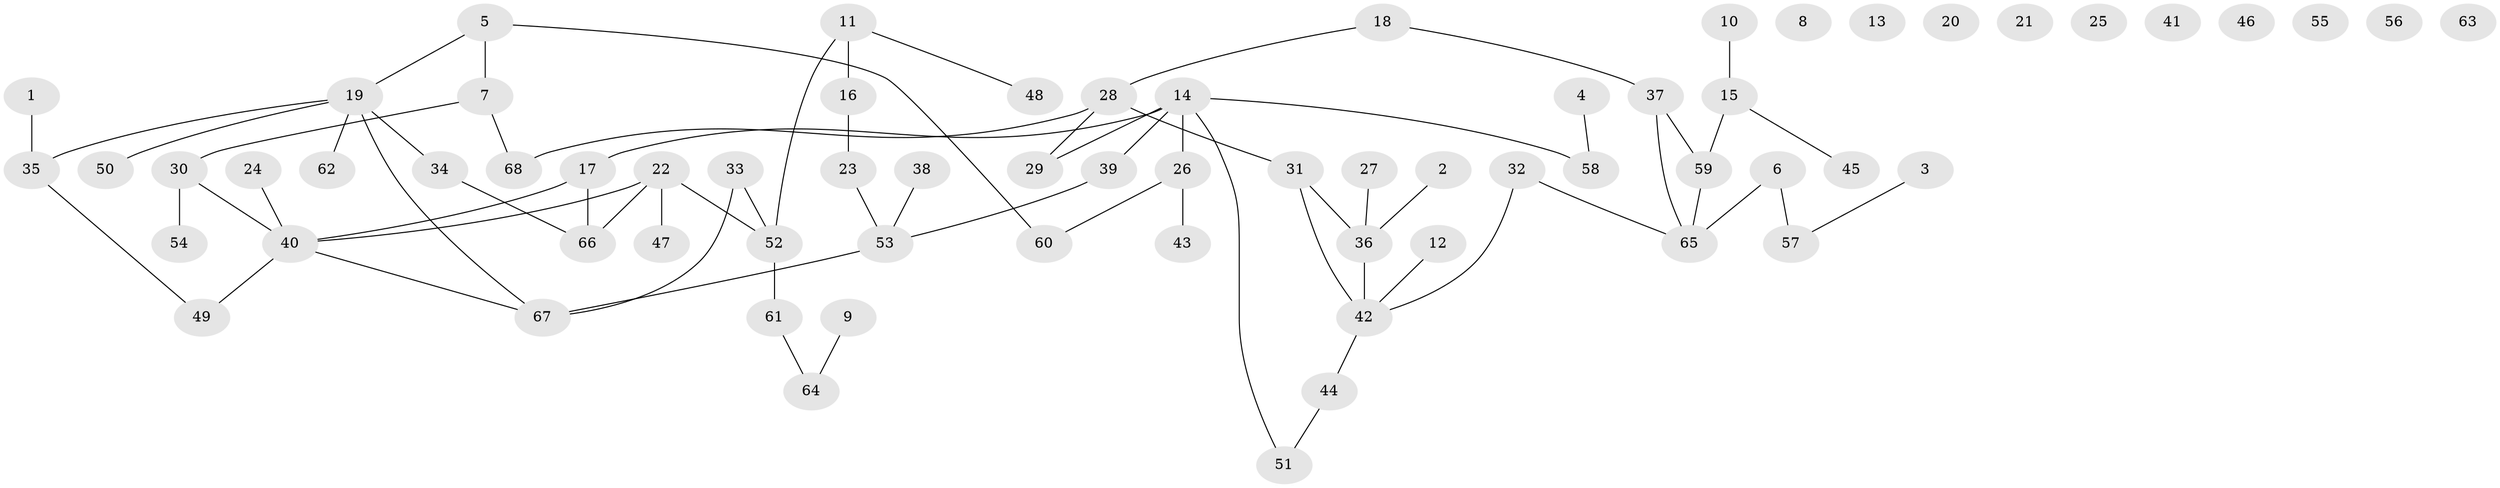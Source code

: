 // Generated by graph-tools (version 1.1) at 2025/00/03/09/25 03:00:41]
// undirected, 68 vertices, 70 edges
graph export_dot {
graph [start="1"]
  node [color=gray90,style=filled];
  1;
  2;
  3;
  4;
  5;
  6;
  7;
  8;
  9;
  10;
  11;
  12;
  13;
  14;
  15;
  16;
  17;
  18;
  19;
  20;
  21;
  22;
  23;
  24;
  25;
  26;
  27;
  28;
  29;
  30;
  31;
  32;
  33;
  34;
  35;
  36;
  37;
  38;
  39;
  40;
  41;
  42;
  43;
  44;
  45;
  46;
  47;
  48;
  49;
  50;
  51;
  52;
  53;
  54;
  55;
  56;
  57;
  58;
  59;
  60;
  61;
  62;
  63;
  64;
  65;
  66;
  67;
  68;
  1 -- 35;
  2 -- 36;
  3 -- 57;
  4 -- 58;
  5 -- 7;
  5 -- 19;
  5 -- 60;
  6 -- 57;
  6 -- 65;
  7 -- 30;
  7 -- 68;
  9 -- 64;
  10 -- 15;
  11 -- 16;
  11 -- 48;
  11 -- 52;
  12 -- 42;
  14 -- 17;
  14 -- 26;
  14 -- 29;
  14 -- 39;
  14 -- 51;
  14 -- 58;
  15 -- 45;
  15 -- 59;
  16 -- 23;
  17 -- 40;
  17 -- 66;
  18 -- 28;
  18 -- 37;
  19 -- 34;
  19 -- 35;
  19 -- 50;
  19 -- 62;
  19 -- 67;
  22 -- 40;
  22 -- 47;
  22 -- 52;
  22 -- 66;
  23 -- 53;
  24 -- 40;
  26 -- 43;
  26 -- 60;
  27 -- 36;
  28 -- 29;
  28 -- 31;
  28 -- 68;
  30 -- 40;
  30 -- 54;
  31 -- 36;
  31 -- 42;
  32 -- 42;
  32 -- 65;
  33 -- 52;
  33 -- 67;
  34 -- 66;
  35 -- 49;
  36 -- 42;
  37 -- 59;
  37 -- 65;
  38 -- 53;
  39 -- 53;
  40 -- 49;
  40 -- 67;
  42 -- 44;
  44 -- 51;
  52 -- 61;
  53 -- 67;
  59 -- 65;
  61 -- 64;
}

